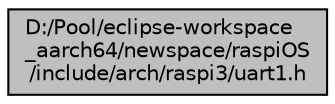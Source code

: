 digraph "D:/Pool/eclipse-workspace_aarch64/newspace/raspiOS/include/arch/raspi3/uart1.h"
{
  edge [fontname="Helvetica",fontsize="10",labelfontname="Helvetica",labelfontsize="10"];
  node [fontname="Helvetica",fontsize="10",shape=record];
  Node312 [label="D:/Pool/eclipse-workspace\l_aarch64/newspace/raspiOS\l/include/arch/raspi3/uart1.h",height=0.2,width=0.4,color="black", fillcolor="grey75", style="filled", fontcolor="black"];
}
